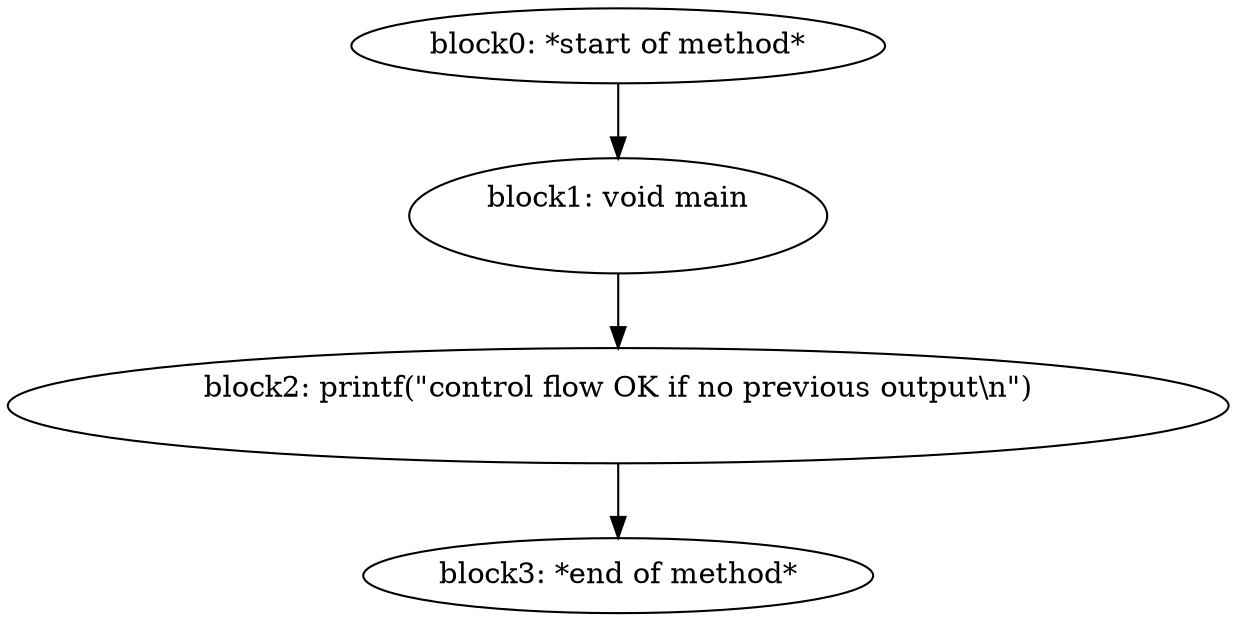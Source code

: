 digraph G {
  block0 [ label="block0: *start\ of\ method*\l" ];
  block1 [ label="block1: void\ main\l\l" ];
  block2 [ label="block2: printf\(\"control\ flow\ OK\ if\ no\ previous\ output\\n\"\)\l\l" ];
  block3 [ label="block3: *end\ of\ method*\l" ];
  block0 -> block1;
  block1 -> block2;
  block2 -> block3;
}
